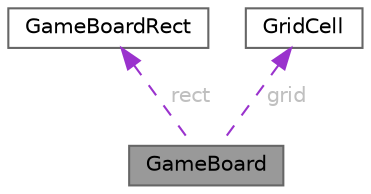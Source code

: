 digraph "GameBoard"
{
 // LATEX_PDF_SIZE
  bgcolor="transparent";
  edge [fontname=Helvetica,fontsize=10,labelfontname=Helvetica,labelfontsize=10];
  node [fontname=Helvetica,fontsize=10,shape=box,height=0.2,width=0.4];
  Node1 [id="Node000001",label="GameBoard",height=0.2,width=0.4,color="gray40", fillcolor="grey60", style="filled", fontcolor="black",tooltip="Holds all data related to the game board, including the grid and its dimensions."];
  Node2 -> Node1 [id="edge1_Node000001_Node000002",dir="back",color="darkorchid3",style="dashed",tooltip=" ",label=" rect",fontcolor="grey" ];
  Node2 [id="Node000002",label="GameBoardRect",height=0.2,width=0.4,color="gray40", fillcolor="white", style="filled",URL="$struct_game_board_rect.html",tooltip="Defines the rectangular bounds and dimensions of the game board in pixels."];
  Node3 -> Node1 [id="edge2_Node000001_Node000003",dir="back",color="darkorchid3",style="dashed",tooltip=" ",label=" grid",fontcolor="grey" ];
  Node3 [id="Node000003",label="GridCell",height=0.2,width=0.4,color="gray40", fillcolor="white", style="filled",URL="$struct_grid_cell.html",tooltip="Represents a single cell within the game grid."];
}

